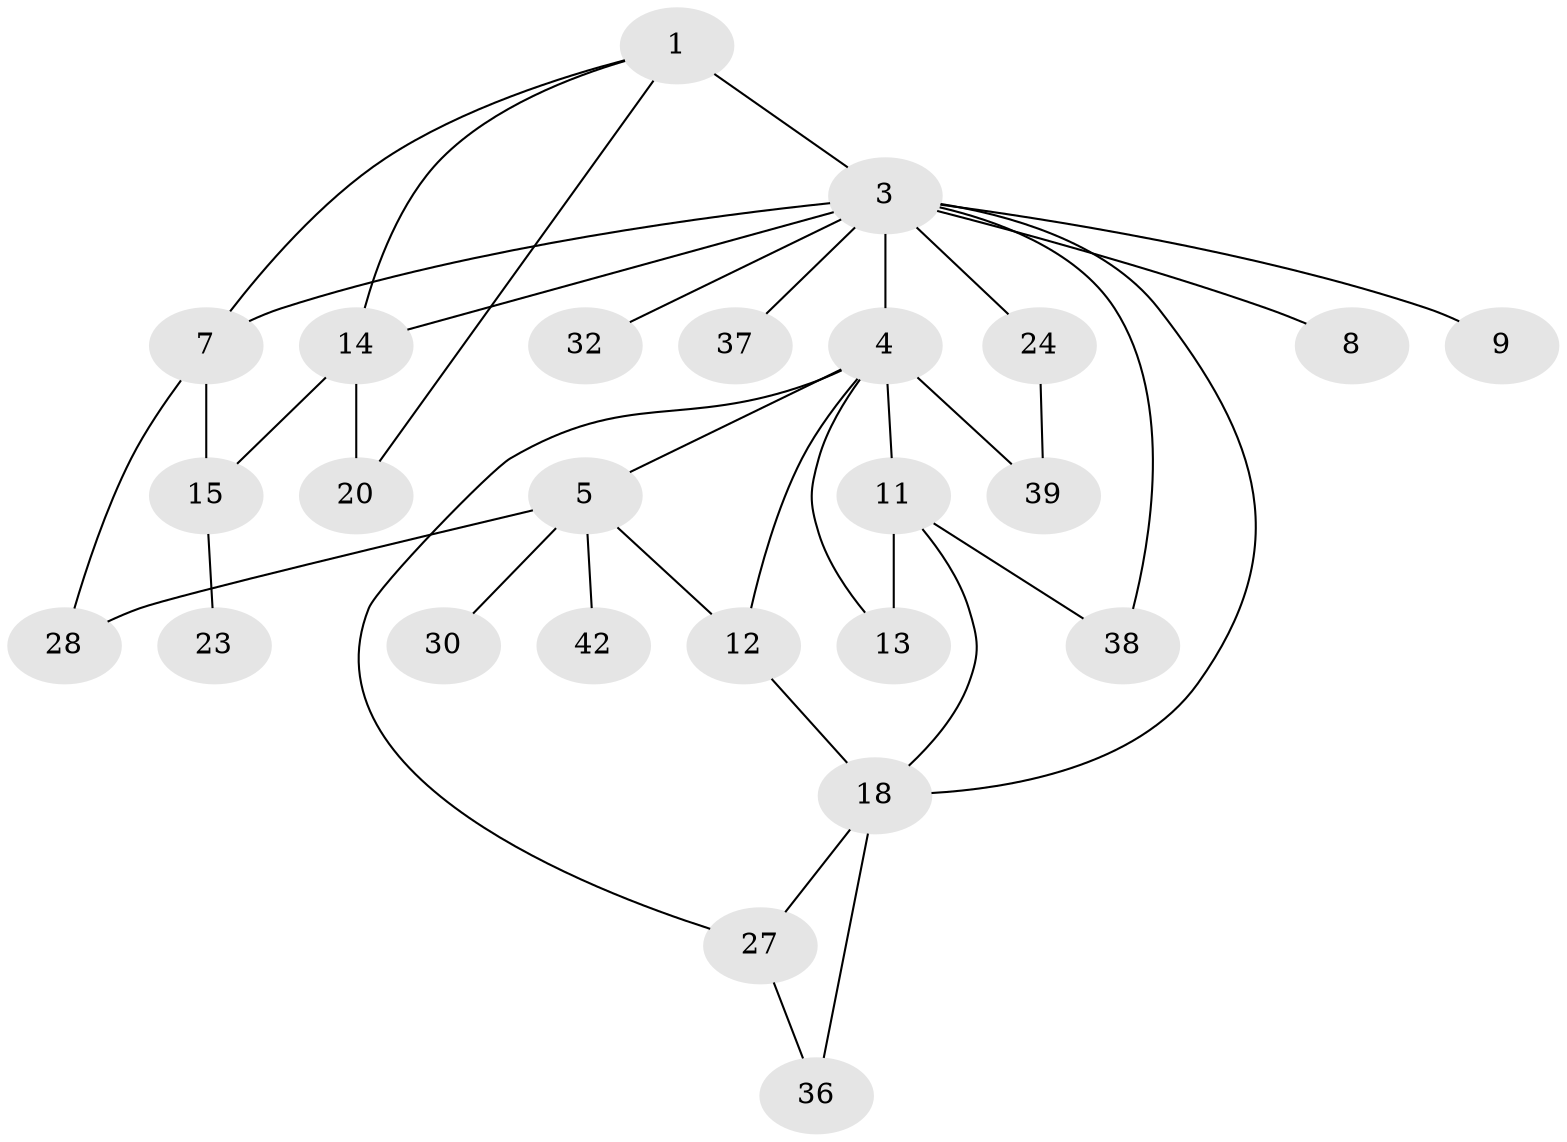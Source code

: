 // original degree distribution, {4: 0.14, 9: 0.04, 7: 0.02, 1: 0.2, 2: 0.38, 3: 0.18, 5: 0.04}
// Generated by graph-tools (version 1.1) at 2025/13/03/09/25 04:13:29]
// undirected, 25 vertices, 37 edges
graph export_dot {
graph [start="1"]
  node [color=gray90,style=filled];
  1 [super="+2+44"];
  3 [super="+21+6+22"];
  4 [super="+41"];
  5 [super="+34"];
  7 [super="+10"];
  8;
  9 [super="+29"];
  11;
  12 [super="+16"];
  13 [super="+31"];
  14 [super="+43"];
  15;
  18 [super="+25+33"];
  20;
  23;
  24;
  27 [super="+49+35"];
  28 [super="+45"];
  30;
  32;
  36 [super="+50+40"];
  37;
  38;
  39 [super="+48"];
  42;
  1 -- 20;
  1 -- 3 [weight=3];
  1 -- 14;
  1 -- 7;
  3 -- 4 [weight=3];
  3 -- 7 [weight=2];
  3 -- 8;
  3 -- 37;
  3 -- 18;
  3 -- 32;
  3 -- 38;
  3 -- 9 [weight=2];
  3 -- 14;
  3 -- 24;
  4 -- 5;
  4 -- 11;
  4 -- 12;
  4 -- 13;
  4 -- 39;
  4 -- 27;
  5 -- 30;
  5 -- 28;
  5 -- 42;
  5 -- 12;
  7 -- 15;
  7 -- 28;
  11 -- 18;
  11 -- 38;
  11 -- 13;
  12 -- 18;
  14 -- 20;
  14 -- 15;
  15 -- 23;
  18 -- 27;
  18 -- 36;
  24 -- 39;
  27 -- 36;
}
